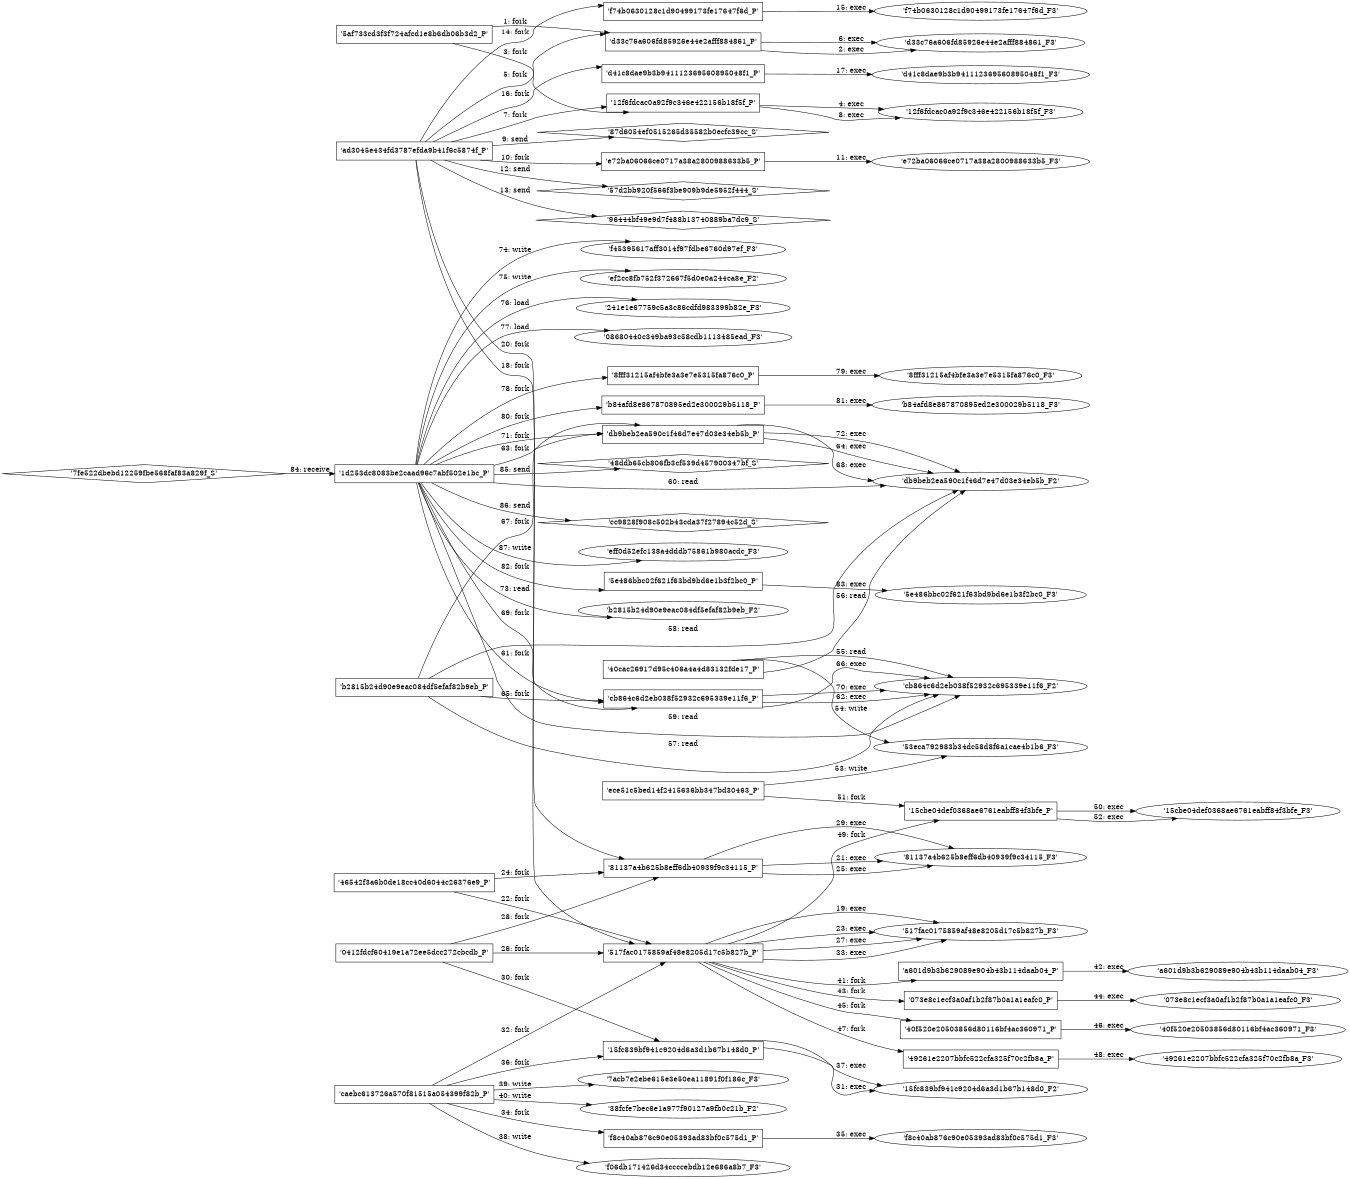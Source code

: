 digraph "D:\Learning\Paper\apt\基于CTI的攻击预警\Dataset\攻击图\ASGfromALLCTI\RAT Ratatouille Backdooring PCs with leaked RATs.dot" {
rankdir="LR"
size="9"
fixedsize="false"
splines="true"
nodesep=0.3
ranksep=0
fontsize=10
overlap="scalexy"
engine= "neato"
	"'5af733cd3f3f724afcd1e8b6db06b3d2_P'" [node_type=Process shape=box]
	"'d33c76a606fd85926e44e2afff884861_P'" [node_type=Process shape=box]
	"'5af733cd3f3f724afcd1e8b6db06b3d2_P'" -> "'d33c76a606fd85926e44e2afff884861_P'" [label="1: fork"]
	"'d33c76a606fd85926e44e2afff884861_P'" [node_type=Process shape=box]
	"'d33c76a606fd85926e44e2afff884861_F3'" [node_type=File shape=ellipse]
	"'d33c76a606fd85926e44e2afff884861_P'" -> "'d33c76a606fd85926e44e2afff884861_F3'" [label="2: exec"]
	"'5af733cd3f3f724afcd1e8b6db06b3d2_P'" [node_type=Process shape=box]
	"'12f6fdcac0a92f9c346e422156b18f5f_P'" [node_type=Process shape=box]
	"'5af733cd3f3f724afcd1e8b6db06b3d2_P'" -> "'12f6fdcac0a92f9c346e422156b18f5f_P'" [label="3: fork"]
	"'12f6fdcac0a92f9c346e422156b18f5f_P'" [node_type=Process shape=box]
	"'12f6fdcac0a92f9c346e422156b18f5f_F3'" [node_type=File shape=ellipse]
	"'12f6fdcac0a92f9c346e422156b18f5f_P'" -> "'12f6fdcac0a92f9c346e422156b18f5f_F3'" [label="4: exec"]
	"'ad3045e434fd3787efda9b41f6c5874f_P'" [node_type=Process shape=box]
	"'d33c76a606fd85926e44e2afff884861_P'" [node_type=Process shape=box]
	"'ad3045e434fd3787efda9b41f6c5874f_P'" -> "'d33c76a606fd85926e44e2afff884861_P'" [label="5: fork"]
	"'d33c76a606fd85926e44e2afff884861_P'" [node_type=Process shape=box]
	"'d33c76a606fd85926e44e2afff884861_F3'" [node_type=File shape=ellipse]
	"'d33c76a606fd85926e44e2afff884861_P'" -> "'d33c76a606fd85926e44e2afff884861_F3'" [label="6: exec"]
	"'ad3045e434fd3787efda9b41f6c5874f_P'" [node_type=Process shape=box]
	"'12f6fdcac0a92f9c346e422156b18f5f_P'" [node_type=Process shape=box]
	"'ad3045e434fd3787efda9b41f6c5874f_P'" -> "'12f6fdcac0a92f9c346e422156b18f5f_P'" [label="7: fork"]
	"'12f6fdcac0a92f9c346e422156b18f5f_P'" [node_type=Process shape=box]
	"'12f6fdcac0a92f9c346e422156b18f5f_F3'" [node_type=File shape=ellipse]
	"'12f6fdcac0a92f9c346e422156b18f5f_P'" -> "'12f6fdcac0a92f9c346e422156b18f5f_F3'" [label="8: exec"]
	"'87d6054ef0515265d35582b0ecfc39cc_S'" [node_type=Socket shape=diamond]
	"'ad3045e434fd3787efda9b41f6c5874f_P'" [node_type=Process shape=box]
	"'ad3045e434fd3787efda9b41f6c5874f_P'" -> "'87d6054ef0515265d35582b0ecfc39cc_S'" [label="9: send"]
	"'ad3045e434fd3787efda9b41f6c5874f_P'" [node_type=Process shape=box]
	"'e72ba06066ce0717a38a2800988633b5_P'" [node_type=Process shape=box]
	"'ad3045e434fd3787efda9b41f6c5874f_P'" -> "'e72ba06066ce0717a38a2800988633b5_P'" [label="10: fork"]
	"'e72ba06066ce0717a38a2800988633b5_P'" [node_type=Process shape=box]
	"'e72ba06066ce0717a38a2800988633b5_F3'" [node_type=File shape=ellipse]
	"'e72ba06066ce0717a38a2800988633b5_P'" -> "'e72ba06066ce0717a38a2800988633b5_F3'" [label="11: exec"]
	"'57d2bb920f566f3be909b9de5952f444_S'" [node_type=Socket shape=diamond]
	"'ad3045e434fd3787efda9b41f6c5874f_P'" [node_type=Process shape=box]
	"'ad3045e434fd3787efda9b41f6c5874f_P'" -> "'57d2bb920f566f3be909b9de5952f444_S'" [label="12: send"]
	"'96444bf49e9d7f488b13740889ba7dc9_S'" [node_type=Socket shape=diamond]
	"'ad3045e434fd3787efda9b41f6c5874f_P'" [node_type=Process shape=box]
	"'ad3045e434fd3787efda9b41f6c5874f_P'" -> "'96444bf49e9d7f488b13740889ba7dc9_S'" [label="13: send"]
	"'ad3045e434fd3787efda9b41f6c5874f_P'" [node_type=Process shape=box]
	"'f74b0630128c1d90499173fe17647f6d_P'" [node_type=Process shape=box]
	"'ad3045e434fd3787efda9b41f6c5874f_P'" -> "'f74b0630128c1d90499173fe17647f6d_P'" [label="14: fork"]
	"'f74b0630128c1d90499173fe17647f6d_P'" [node_type=Process shape=box]
	"'f74b0630128c1d90499173fe17647f6d_F3'" [node_type=File shape=ellipse]
	"'f74b0630128c1d90499173fe17647f6d_P'" -> "'f74b0630128c1d90499173fe17647f6d_F3'" [label="15: exec"]
	"'ad3045e434fd3787efda9b41f6c5874f_P'" [node_type=Process shape=box]
	"'d41c8dae9b3b941112369560895048f1_P'" [node_type=Process shape=box]
	"'ad3045e434fd3787efda9b41f6c5874f_P'" -> "'d41c8dae9b3b941112369560895048f1_P'" [label="16: fork"]
	"'d41c8dae9b3b941112369560895048f1_P'" [node_type=Process shape=box]
	"'d41c8dae9b3b941112369560895048f1_F3'" [node_type=File shape=ellipse]
	"'d41c8dae9b3b941112369560895048f1_P'" -> "'d41c8dae9b3b941112369560895048f1_F3'" [label="17: exec"]
	"'ad3045e434fd3787efda9b41f6c5874f_P'" [node_type=Process shape=box]
	"'517fac0175859af48e8205d17c5b827b_P'" [node_type=Process shape=box]
	"'ad3045e434fd3787efda9b41f6c5874f_P'" -> "'517fac0175859af48e8205d17c5b827b_P'" [label="18: fork"]
	"'517fac0175859af48e8205d17c5b827b_P'" [node_type=Process shape=box]
	"'517fac0175859af48e8205d17c5b827b_F3'" [node_type=File shape=ellipse]
	"'517fac0175859af48e8205d17c5b827b_P'" -> "'517fac0175859af48e8205d17c5b827b_F3'" [label="19: exec"]
	"'ad3045e434fd3787efda9b41f6c5874f_P'" [node_type=Process shape=box]
	"'81137a4b625b8eff6db40939f9c34115_P'" [node_type=Process shape=box]
	"'ad3045e434fd3787efda9b41f6c5874f_P'" -> "'81137a4b625b8eff6db40939f9c34115_P'" [label="20: fork"]
	"'81137a4b625b8eff6db40939f9c34115_P'" [node_type=Process shape=box]
	"'81137a4b625b8eff6db40939f9c34115_F3'" [node_type=File shape=ellipse]
	"'81137a4b625b8eff6db40939f9c34115_P'" -> "'81137a4b625b8eff6db40939f9c34115_F3'" [label="21: exec"]
	"'46542f3a6b0de18cc40d6044c26376e9_P'" [node_type=Process shape=box]
	"'517fac0175859af48e8205d17c5b827b_P'" [node_type=Process shape=box]
	"'46542f3a6b0de18cc40d6044c26376e9_P'" -> "'517fac0175859af48e8205d17c5b827b_P'" [label="22: fork"]
	"'517fac0175859af48e8205d17c5b827b_P'" [node_type=Process shape=box]
	"'517fac0175859af48e8205d17c5b827b_F3'" [node_type=File shape=ellipse]
	"'517fac0175859af48e8205d17c5b827b_P'" -> "'517fac0175859af48e8205d17c5b827b_F3'" [label="23: exec"]
	"'46542f3a6b0de18cc40d6044c26376e9_P'" [node_type=Process shape=box]
	"'81137a4b625b8eff6db40939f9c34115_P'" [node_type=Process shape=box]
	"'46542f3a6b0de18cc40d6044c26376e9_P'" -> "'81137a4b625b8eff6db40939f9c34115_P'" [label="24: fork"]
	"'81137a4b625b8eff6db40939f9c34115_P'" [node_type=Process shape=box]
	"'81137a4b625b8eff6db40939f9c34115_F3'" [node_type=File shape=ellipse]
	"'81137a4b625b8eff6db40939f9c34115_P'" -> "'81137a4b625b8eff6db40939f9c34115_F3'" [label="25: exec"]
	"'0412fdcf60419e1a72ee5dcc272cbcdb_P'" [node_type=Process shape=box]
	"'517fac0175859af48e8205d17c5b827b_P'" [node_type=Process shape=box]
	"'0412fdcf60419e1a72ee5dcc272cbcdb_P'" -> "'517fac0175859af48e8205d17c5b827b_P'" [label="26: fork"]
	"'517fac0175859af48e8205d17c5b827b_P'" [node_type=Process shape=box]
	"'517fac0175859af48e8205d17c5b827b_F3'" [node_type=File shape=ellipse]
	"'517fac0175859af48e8205d17c5b827b_P'" -> "'517fac0175859af48e8205d17c5b827b_F3'" [label="27: exec"]
	"'0412fdcf60419e1a72ee5dcc272cbcdb_P'" [node_type=Process shape=box]
	"'81137a4b625b8eff6db40939f9c34115_P'" [node_type=Process shape=box]
	"'0412fdcf60419e1a72ee5dcc272cbcdb_P'" -> "'81137a4b625b8eff6db40939f9c34115_P'" [label="28: fork"]
	"'81137a4b625b8eff6db40939f9c34115_P'" [node_type=Process shape=box]
	"'81137a4b625b8eff6db40939f9c34115_F3'" [node_type=File shape=ellipse]
	"'81137a4b625b8eff6db40939f9c34115_P'" -> "'81137a4b625b8eff6db40939f9c34115_F3'" [label="29: exec"]
	"'0412fdcf60419e1a72ee5dcc272cbcdb_P'" [node_type=Process shape=box]
	"'15fc839bf941c9204d6a3d1b67b148d0_P'" [node_type=Process shape=box]
	"'0412fdcf60419e1a72ee5dcc272cbcdb_P'" -> "'15fc839bf941c9204d6a3d1b67b148d0_P'" [label="30: fork"]
	"'15fc839bf941c9204d6a3d1b67b148d0_P'" [node_type=Process shape=box]
	"'15fc839bf941c9204d6a3d1b67b148d0_F2'" [node_type=File shape=ellipse]
	"'15fc839bf941c9204d6a3d1b67b148d0_P'" -> "'15fc839bf941c9204d6a3d1b67b148d0_F2'" [label="31: exec"]
	"'caebc613726a570f81515a054399f82b_P'" [node_type=Process shape=box]
	"'517fac0175859af48e8205d17c5b827b_P'" [node_type=Process shape=box]
	"'caebc613726a570f81515a054399f82b_P'" -> "'517fac0175859af48e8205d17c5b827b_P'" [label="32: fork"]
	"'517fac0175859af48e8205d17c5b827b_P'" [node_type=Process shape=box]
	"'517fac0175859af48e8205d17c5b827b_F3'" [node_type=File shape=ellipse]
	"'517fac0175859af48e8205d17c5b827b_P'" -> "'517fac0175859af48e8205d17c5b827b_F3'" [label="33: exec"]
	"'caebc613726a570f81515a054399f82b_P'" [node_type=Process shape=box]
	"'f8c40ab876c90e05393ad83bf0c575d1_P'" [node_type=Process shape=box]
	"'caebc613726a570f81515a054399f82b_P'" -> "'f8c40ab876c90e05393ad83bf0c575d1_P'" [label="34: fork"]
	"'f8c40ab876c90e05393ad83bf0c575d1_P'" [node_type=Process shape=box]
	"'f8c40ab876c90e05393ad83bf0c575d1_F3'" [node_type=File shape=ellipse]
	"'f8c40ab876c90e05393ad83bf0c575d1_P'" -> "'f8c40ab876c90e05393ad83bf0c575d1_F3'" [label="35: exec"]
	"'caebc613726a570f81515a054399f82b_P'" [node_type=Process shape=box]
	"'15fc839bf941c9204d6a3d1b67b148d0_P'" [node_type=Process shape=box]
	"'caebc613726a570f81515a054399f82b_P'" -> "'15fc839bf941c9204d6a3d1b67b148d0_P'" [label="36: fork"]
	"'15fc839bf941c9204d6a3d1b67b148d0_P'" [node_type=Process shape=box]
	"'15fc839bf941c9204d6a3d1b67b148d0_F2'" [node_type=File shape=ellipse]
	"'15fc839bf941c9204d6a3d1b67b148d0_P'" -> "'15fc839bf941c9204d6a3d1b67b148d0_F2'" [label="37: exec"]
	"'f06db171426d34ccccebdb12e686a8b7_F3'" [node_type=file shape=ellipse]
	"'caebc613726a570f81515a054399f82b_P'" [node_type=Process shape=box]
	"'caebc613726a570f81515a054399f82b_P'" -> "'f06db171426d34ccccebdb12e686a8b7_F3'" [label="38: write"]
	"'7acb7e2ebe615e3e50ea11891f0f186c_F3'" [node_type=file shape=ellipse]
	"'caebc613726a570f81515a054399f82b_P'" [node_type=Process shape=box]
	"'caebc613726a570f81515a054399f82b_P'" -> "'7acb7e2ebe615e3e50ea11891f0f186c_F3'" [label="39: write"]
	"'38fcfe7bec6e1a977f90127a9fb0c21b_F2'" [node_type=file shape=ellipse]
	"'caebc613726a570f81515a054399f82b_P'" [node_type=Process shape=box]
	"'caebc613726a570f81515a054399f82b_P'" -> "'38fcfe7bec6e1a977f90127a9fb0c21b_F2'" [label="40: write"]
	"'517fac0175859af48e8205d17c5b827b_P'" [node_type=Process shape=box]
	"'a601d9b3b629089e904b43b114daab04_P'" [node_type=Process shape=box]
	"'517fac0175859af48e8205d17c5b827b_P'" -> "'a601d9b3b629089e904b43b114daab04_P'" [label="41: fork"]
	"'a601d9b3b629089e904b43b114daab04_P'" [node_type=Process shape=box]
	"'a601d9b3b629089e904b43b114daab04_F3'" [node_type=File shape=ellipse]
	"'a601d9b3b629089e904b43b114daab04_P'" -> "'a601d9b3b629089e904b43b114daab04_F3'" [label="42: exec"]
	"'517fac0175859af48e8205d17c5b827b_P'" [node_type=Process shape=box]
	"'073e8c1ecf3a0af1b2f87b0a1a1eafc0_P'" [node_type=Process shape=box]
	"'517fac0175859af48e8205d17c5b827b_P'" -> "'073e8c1ecf3a0af1b2f87b0a1a1eafc0_P'" [label="43: fork"]
	"'073e8c1ecf3a0af1b2f87b0a1a1eafc0_P'" [node_type=Process shape=box]
	"'073e8c1ecf3a0af1b2f87b0a1a1eafc0_F3'" [node_type=File shape=ellipse]
	"'073e8c1ecf3a0af1b2f87b0a1a1eafc0_P'" -> "'073e8c1ecf3a0af1b2f87b0a1a1eafc0_F3'" [label="44: exec"]
	"'517fac0175859af48e8205d17c5b827b_P'" [node_type=Process shape=box]
	"'40f520e20503856d80116bf4ac360971_P'" [node_type=Process shape=box]
	"'517fac0175859af48e8205d17c5b827b_P'" -> "'40f520e20503856d80116bf4ac360971_P'" [label="45: fork"]
	"'40f520e20503856d80116bf4ac360971_P'" [node_type=Process shape=box]
	"'40f520e20503856d80116bf4ac360971_F3'" [node_type=File shape=ellipse]
	"'40f520e20503856d80116bf4ac360971_P'" -> "'40f520e20503856d80116bf4ac360971_F3'" [label="46: exec"]
	"'517fac0175859af48e8205d17c5b827b_P'" [node_type=Process shape=box]
	"'49261e2207bbfc522cfa325f70c2fb8a_P'" [node_type=Process shape=box]
	"'517fac0175859af48e8205d17c5b827b_P'" -> "'49261e2207bbfc522cfa325f70c2fb8a_P'" [label="47: fork"]
	"'49261e2207bbfc522cfa325f70c2fb8a_P'" [node_type=Process shape=box]
	"'49261e2207bbfc522cfa325f70c2fb8a_F3'" [node_type=File shape=ellipse]
	"'49261e2207bbfc522cfa325f70c2fb8a_P'" -> "'49261e2207bbfc522cfa325f70c2fb8a_F3'" [label="48: exec"]
	"'517fac0175859af48e8205d17c5b827b_P'" [node_type=Process shape=box]
	"'15cbe04def0368ae6761eabff84f3bfe_P'" [node_type=Process shape=box]
	"'517fac0175859af48e8205d17c5b827b_P'" -> "'15cbe04def0368ae6761eabff84f3bfe_P'" [label="49: fork"]
	"'15cbe04def0368ae6761eabff84f3bfe_P'" [node_type=Process shape=box]
	"'15cbe04def0368ae6761eabff84f3bfe_F3'" [node_type=File shape=ellipse]
	"'15cbe04def0368ae6761eabff84f3bfe_P'" -> "'15cbe04def0368ae6761eabff84f3bfe_F3'" [label="50: exec"]
	"'ece51c5bed14f2415636bb347bd30463_P'" [node_type=Process shape=box]
	"'15cbe04def0368ae6761eabff84f3bfe_P'" [node_type=Process shape=box]
	"'ece51c5bed14f2415636bb347bd30463_P'" -> "'15cbe04def0368ae6761eabff84f3bfe_P'" [label="51: fork"]
	"'15cbe04def0368ae6761eabff84f3bfe_P'" [node_type=Process shape=box]
	"'15cbe04def0368ae6761eabff84f3bfe_F3'" [node_type=File shape=ellipse]
	"'15cbe04def0368ae6761eabff84f3bfe_P'" -> "'15cbe04def0368ae6761eabff84f3bfe_F3'" [label="52: exec"]
	"'53eca792983b34dc58d8f6a1cae4b1b6_F3'" [node_type=file shape=ellipse]
	"'ece51c5bed14f2415636bb347bd30463_P'" [node_type=Process shape=box]
	"'ece51c5bed14f2415636bb347bd30463_P'" -> "'53eca792983b34dc58d8f6a1cae4b1b6_F3'" [label="53: write"]
	"'53eca792983b34dc58d8f6a1cae4b1b6_F3'" [node_type=file shape=ellipse]
	"'40cac26917d95c406a4a4d83132fde17_P'" [node_type=Process shape=box]
	"'40cac26917d95c406a4a4d83132fde17_P'" -> "'53eca792983b34dc58d8f6a1cae4b1b6_F3'" [label="54: write"]
	"'cb864c6d2eb038f52932c695339e11f6_F2'" [node_type=file shape=ellipse]
	"'40cac26917d95c406a4a4d83132fde17_P'" [node_type=Process shape=box]
	"'40cac26917d95c406a4a4d83132fde17_P'" -> "'cb864c6d2eb038f52932c695339e11f6_F2'" [label="55: read"]
	"'db9beb2ea590c1f46d7e47d03e34eb5b_F2'" [node_type=file shape=ellipse]
	"'40cac26917d95c406a4a4d83132fde17_P'" [node_type=Process shape=box]
	"'40cac26917d95c406a4a4d83132fde17_P'" -> "'db9beb2ea590c1f46d7e47d03e34eb5b_F2'" [label="56: read"]
	"'cb864c6d2eb038f52932c695339e11f6_F2'" [node_type=file shape=ellipse]
	"'b2815b24d90e9eac084df5efaf82b9eb_P'" [node_type=Process shape=box]
	"'b2815b24d90e9eac084df5efaf82b9eb_P'" -> "'cb864c6d2eb038f52932c695339e11f6_F2'" [label="57: read"]
	"'db9beb2ea590c1f46d7e47d03e34eb5b_F2'" [node_type=file shape=ellipse]
	"'b2815b24d90e9eac084df5efaf82b9eb_P'" [node_type=Process shape=box]
	"'b2815b24d90e9eac084df5efaf82b9eb_P'" -> "'db9beb2ea590c1f46d7e47d03e34eb5b_F2'" [label="58: read"]
	"'cb864c6d2eb038f52932c695339e11f6_F2'" [node_type=file shape=ellipse]
	"'1d253dc8083be2caad96c7abf502e1bc_P'" [node_type=Process shape=box]
	"'1d253dc8083be2caad96c7abf502e1bc_P'" -> "'cb864c6d2eb038f52932c695339e11f6_F2'" [label="59: read"]
	"'db9beb2ea590c1f46d7e47d03e34eb5b_F2'" [node_type=file shape=ellipse]
	"'1d253dc8083be2caad96c7abf502e1bc_P'" [node_type=Process shape=box]
	"'1d253dc8083be2caad96c7abf502e1bc_P'" -> "'db9beb2ea590c1f46d7e47d03e34eb5b_F2'" [label="60: read"]
	"'1d253dc8083be2caad96c7abf502e1bc_P'" [node_type=Process shape=box]
	"'cb864c6d2eb038f52932c695339e11f6_P'" [node_type=Process shape=box]
	"'1d253dc8083be2caad96c7abf502e1bc_P'" -> "'cb864c6d2eb038f52932c695339e11f6_P'" [label="61: fork"]
	"'cb864c6d2eb038f52932c695339e11f6_P'" [node_type=Process shape=box]
	"'cb864c6d2eb038f52932c695339e11f6_F2'" [node_type=File shape=ellipse]
	"'cb864c6d2eb038f52932c695339e11f6_P'" -> "'cb864c6d2eb038f52932c695339e11f6_F2'" [label="62: exec"]
	"'1d253dc8083be2caad96c7abf502e1bc_P'" [node_type=Process shape=box]
	"'db9beb2ea590c1f46d7e47d03e34eb5b_P'" [node_type=Process shape=box]
	"'1d253dc8083be2caad96c7abf502e1bc_P'" -> "'db9beb2ea590c1f46d7e47d03e34eb5b_P'" [label="63: fork"]
	"'db9beb2ea590c1f46d7e47d03e34eb5b_P'" [node_type=Process shape=box]
	"'db9beb2ea590c1f46d7e47d03e34eb5b_F2'" [node_type=File shape=ellipse]
	"'db9beb2ea590c1f46d7e47d03e34eb5b_P'" -> "'db9beb2ea590c1f46d7e47d03e34eb5b_F2'" [label="64: exec"]
	"'b2815b24d90e9eac084df5efaf82b9eb_P'" [node_type=Process shape=box]
	"'cb864c6d2eb038f52932c695339e11f6_P'" [node_type=Process shape=box]
	"'b2815b24d90e9eac084df5efaf82b9eb_P'" -> "'cb864c6d2eb038f52932c695339e11f6_P'" [label="65: fork"]
	"'cb864c6d2eb038f52932c695339e11f6_P'" [node_type=Process shape=box]
	"'cb864c6d2eb038f52932c695339e11f6_F2'" [node_type=File shape=ellipse]
	"'cb864c6d2eb038f52932c695339e11f6_P'" -> "'cb864c6d2eb038f52932c695339e11f6_F2'" [label="66: exec"]
	"'b2815b24d90e9eac084df5efaf82b9eb_P'" [node_type=Process shape=box]
	"'db9beb2ea590c1f46d7e47d03e34eb5b_P'" [node_type=Process shape=box]
	"'b2815b24d90e9eac084df5efaf82b9eb_P'" -> "'db9beb2ea590c1f46d7e47d03e34eb5b_P'" [label="67: fork"]
	"'db9beb2ea590c1f46d7e47d03e34eb5b_P'" [node_type=Process shape=box]
	"'db9beb2ea590c1f46d7e47d03e34eb5b_F2'" [node_type=File shape=ellipse]
	"'db9beb2ea590c1f46d7e47d03e34eb5b_P'" -> "'db9beb2ea590c1f46d7e47d03e34eb5b_F2'" [label="68: exec"]
	"'1d253dc8083be2caad96c7abf502e1bc_P'" [node_type=Process shape=box]
	"'cb864c6d2eb038f52932c695339e11f6_P'" [node_type=Process shape=box]
	"'1d253dc8083be2caad96c7abf502e1bc_P'" -> "'cb864c6d2eb038f52932c695339e11f6_P'" [label="69: fork"]
	"'cb864c6d2eb038f52932c695339e11f6_P'" [node_type=Process shape=box]
	"'cb864c6d2eb038f52932c695339e11f6_F2'" [node_type=File shape=ellipse]
	"'cb864c6d2eb038f52932c695339e11f6_P'" -> "'cb864c6d2eb038f52932c695339e11f6_F2'" [label="70: exec"]
	"'1d253dc8083be2caad96c7abf502e1bc_P'" [node_type=Process shape=box]
	"'db9beb2ea590c1f46d7e47d03e34eb5b_P'" [node_type=Process shape=box]
	"'1d253dc8083be2caad96c7abf502e1bc_P'" -> "'db9beb2ea590c1f46d7e47d03e34eb5b_P'" [label="71: fork"]
	"'db9beb2ea590c1f46d7e47d03e34eb5b_P'" [node_type=Process shape=box]
	"'db9beb2ea590c1f46d7e47d03e34eb5b_F2'" [node_type=File shape=ellipse]
	"'db9beb2ea590c1f46d7e47d03e34eb5b_P'" -> "'db9beb2ea590c1f46d7e47d03e34eb5b_F2'" [label="72: exec"]
	"'b2815b24d90e9eac084df5efaf82b9eb_F2'" [node_type=file shape=ellipse]
	"'1d253dc8083be2caad96c7abf502e1bc_P'" [node_type=Process shape=box]
	"'1d253dc8083be2caad96c7abf502e1bc_P'" -> "'b2815b24d90e9eac084df5efaf82b9eb_F2'" [label="73: read"]
	"'f45395617aff3014f97fdbe6760d97ef_F3'" [node_type=file shape=ellipse]
	"'1d253dc8083be2caad96c7abf502e1bc_P'" [node_type=Process shape=box]
	"'1d253dc8083be2caad96c7abf502e1bc_P'" -> "'f45395617aff3014f97fdbe6760d97ef_F3'" [label="74: write"]
	"'ef2cc8fb752f372667f5d0e0a244ca8e_F2'" [node_type=file shape=ellipse]
	"'1d253dc8083be2caad96c7abf502e1bc_P'" [node_type=Process shape=box]
	"'1d253dc8083be2caad96c7abf502e1bc_P'" -> "'ef2cc8fb752f372667f5d0e0a244ca8e_F2'" [label="75: write"]
	"'241e1e67759c5a3c86cdfd983399b82e_F3'" [node_type=file shape=ellipse]
	"'1d253dc8083be2caad96c7abf502e1bc_P'" [node_type=Process shape=box]
	"'1d253dc8083be2caad96c7abf502e1bc_P'" -> "'241e1e67759c5a3c86cdfd983399b82e_F3'" [label="76: load"]
	"'08680440c349ba93c58cdb1113485ead_F3'" [node_type=file shape=ellipse]
	"'1d253dc8083be2caad96c7abf502e1bc_P'" [node_type=Process shape=box]
	"'1d253dc8083be2caad96c7abf502e1bc_P'" -> "'08680440c349ba93c58cdb1113485ead_F3'" [label="77: load"]
	"'1d253dc8083be2caad96c7abf502e1bc_P'" [node_type=Process shape=box]
	"'8fff31215af4bfe3a3e7e5315fa876c0_P'" [node_type=Process shape=box]
	"'1d253dc8083be2caad96c7abf502e1bc_P'" -> "'8fff31215af4bfe3a3e7e5315fa876c0_P'" [label="78: fork"]
	"'8fff31215af4bfe3a3e7e5315fa876c0_P'" [node_type=Process shape=box]
	"'8fff31215af4bfe3a3e7e5315fa876c0_F3'" [node_type=File shape=ellipse]
	"'8fff31215af4bfe3a3e7e5315fa876c0_P'" -> "'8fff31215af4bfe3a3e7e5315fa876c0_F3'" [label="79: exec"]
	"'1d253dc8083be2caad96c7abf502e1bc_P'" [node_type=Process shape=box]
	"'b84afd8e867870895ed2e300029b5118_P'" [node_type=Process shape=box]
	"'1d253dc8083be2caad96c7abf502e1bc_P'" -> "'b84afd8e867870895ed2e300029b5118_P'" [label="80: fork"]
	"'b84afd8e867870895ed2e300029b5118_P'" [node_type=Process shape=box]
	"'b84afd8e867870895ed2e300029b5118_F3'" [node_type=File shape=ellipse]
	"'b84afd8e867870895ed2e300029b5118_P'" -> "'b84afd8e867870895ed2e300029b5118_F3'" [label="81: exec"]
	"'1d253dc8083be2caad96c7abf502e1bc_P'" [node_type=Process shape=box]
	"'5e486bbc02f621f63bd9bd6e1b3f2bc0_P'" [node_type=Process shape=box]
	"'1d253dc8083be2caad96c7abf502e1bc_P'" -> "'5e486bbc02f621f63bd9bd6e1b3f2bc0_P'" [label="82: fork"]
	"'5e486bbc02f621f63bd9bd6e1b3f2bc0_P'" [node_type=Process shape=box]
	"'5e486bbc02f621f63bd9bd6e1b3f2bc0_F3'" [node_type=File shape=ellipse]
	"'5e486bbc02f621f63bd9bd6e1b3f2bc0_P'" -> "'5e486bbc02f621f63bd9bd6e1b3f2bc0_F3'" [label="83: exec"]
	"'1d253dc8083be2caad96c7abf502e1bc_P'" [node_type=Process shape=box]
	"'7fe522dbebd12259fbe568faf83a829f_S'" [node_type=Socket shape=diamond]
	"'7fe522dbebd12259fbe568faf83a829f_S'" -> "'1d253dc8083be2caad96c7abf502e1bc_P'" [label="84: receive"]
	"'48ddb65cb806fb3cf539d457900347bf_S'" [node_type=Socket shape=diamond]
	"'1d253dc8083be2caad96c7abf502e1bc_P'" [node_type=Process shape=box]
	"'1d253dc8083be2caad96c7abf502e1bc_P'" -> "'48ddb65cb806fb3cf539d457900347bf_S'" [label="85: send"]
	"'cc9828f908c502b43cda37f27894c52d_S'" [node_type=Socket shape=diamond]
	"'1d253dc8083be2caad96c7abf502e1bc_P'" [node_type=Process shape=box]
	"'1d253dc8083be2caad96c7abf502e1bc_P'" -> "'cc9828f908c502b43cda37f27894c52d_S'" [label="86: send"]
	"'eff0d52efc138a4dddb75861b980acdc_F3'" [node_type=file shape=ellipse]
	"'1d253dc8083be2caad96c7abf502e1bc_P'" [node_type=Process shape=box]
	"'1d253dc8083be2caad96c7abf502e1bc_P'" -> "'eff0d52efc138a4dddb75861b980acdc_F3'" [label="87: write"]
}
